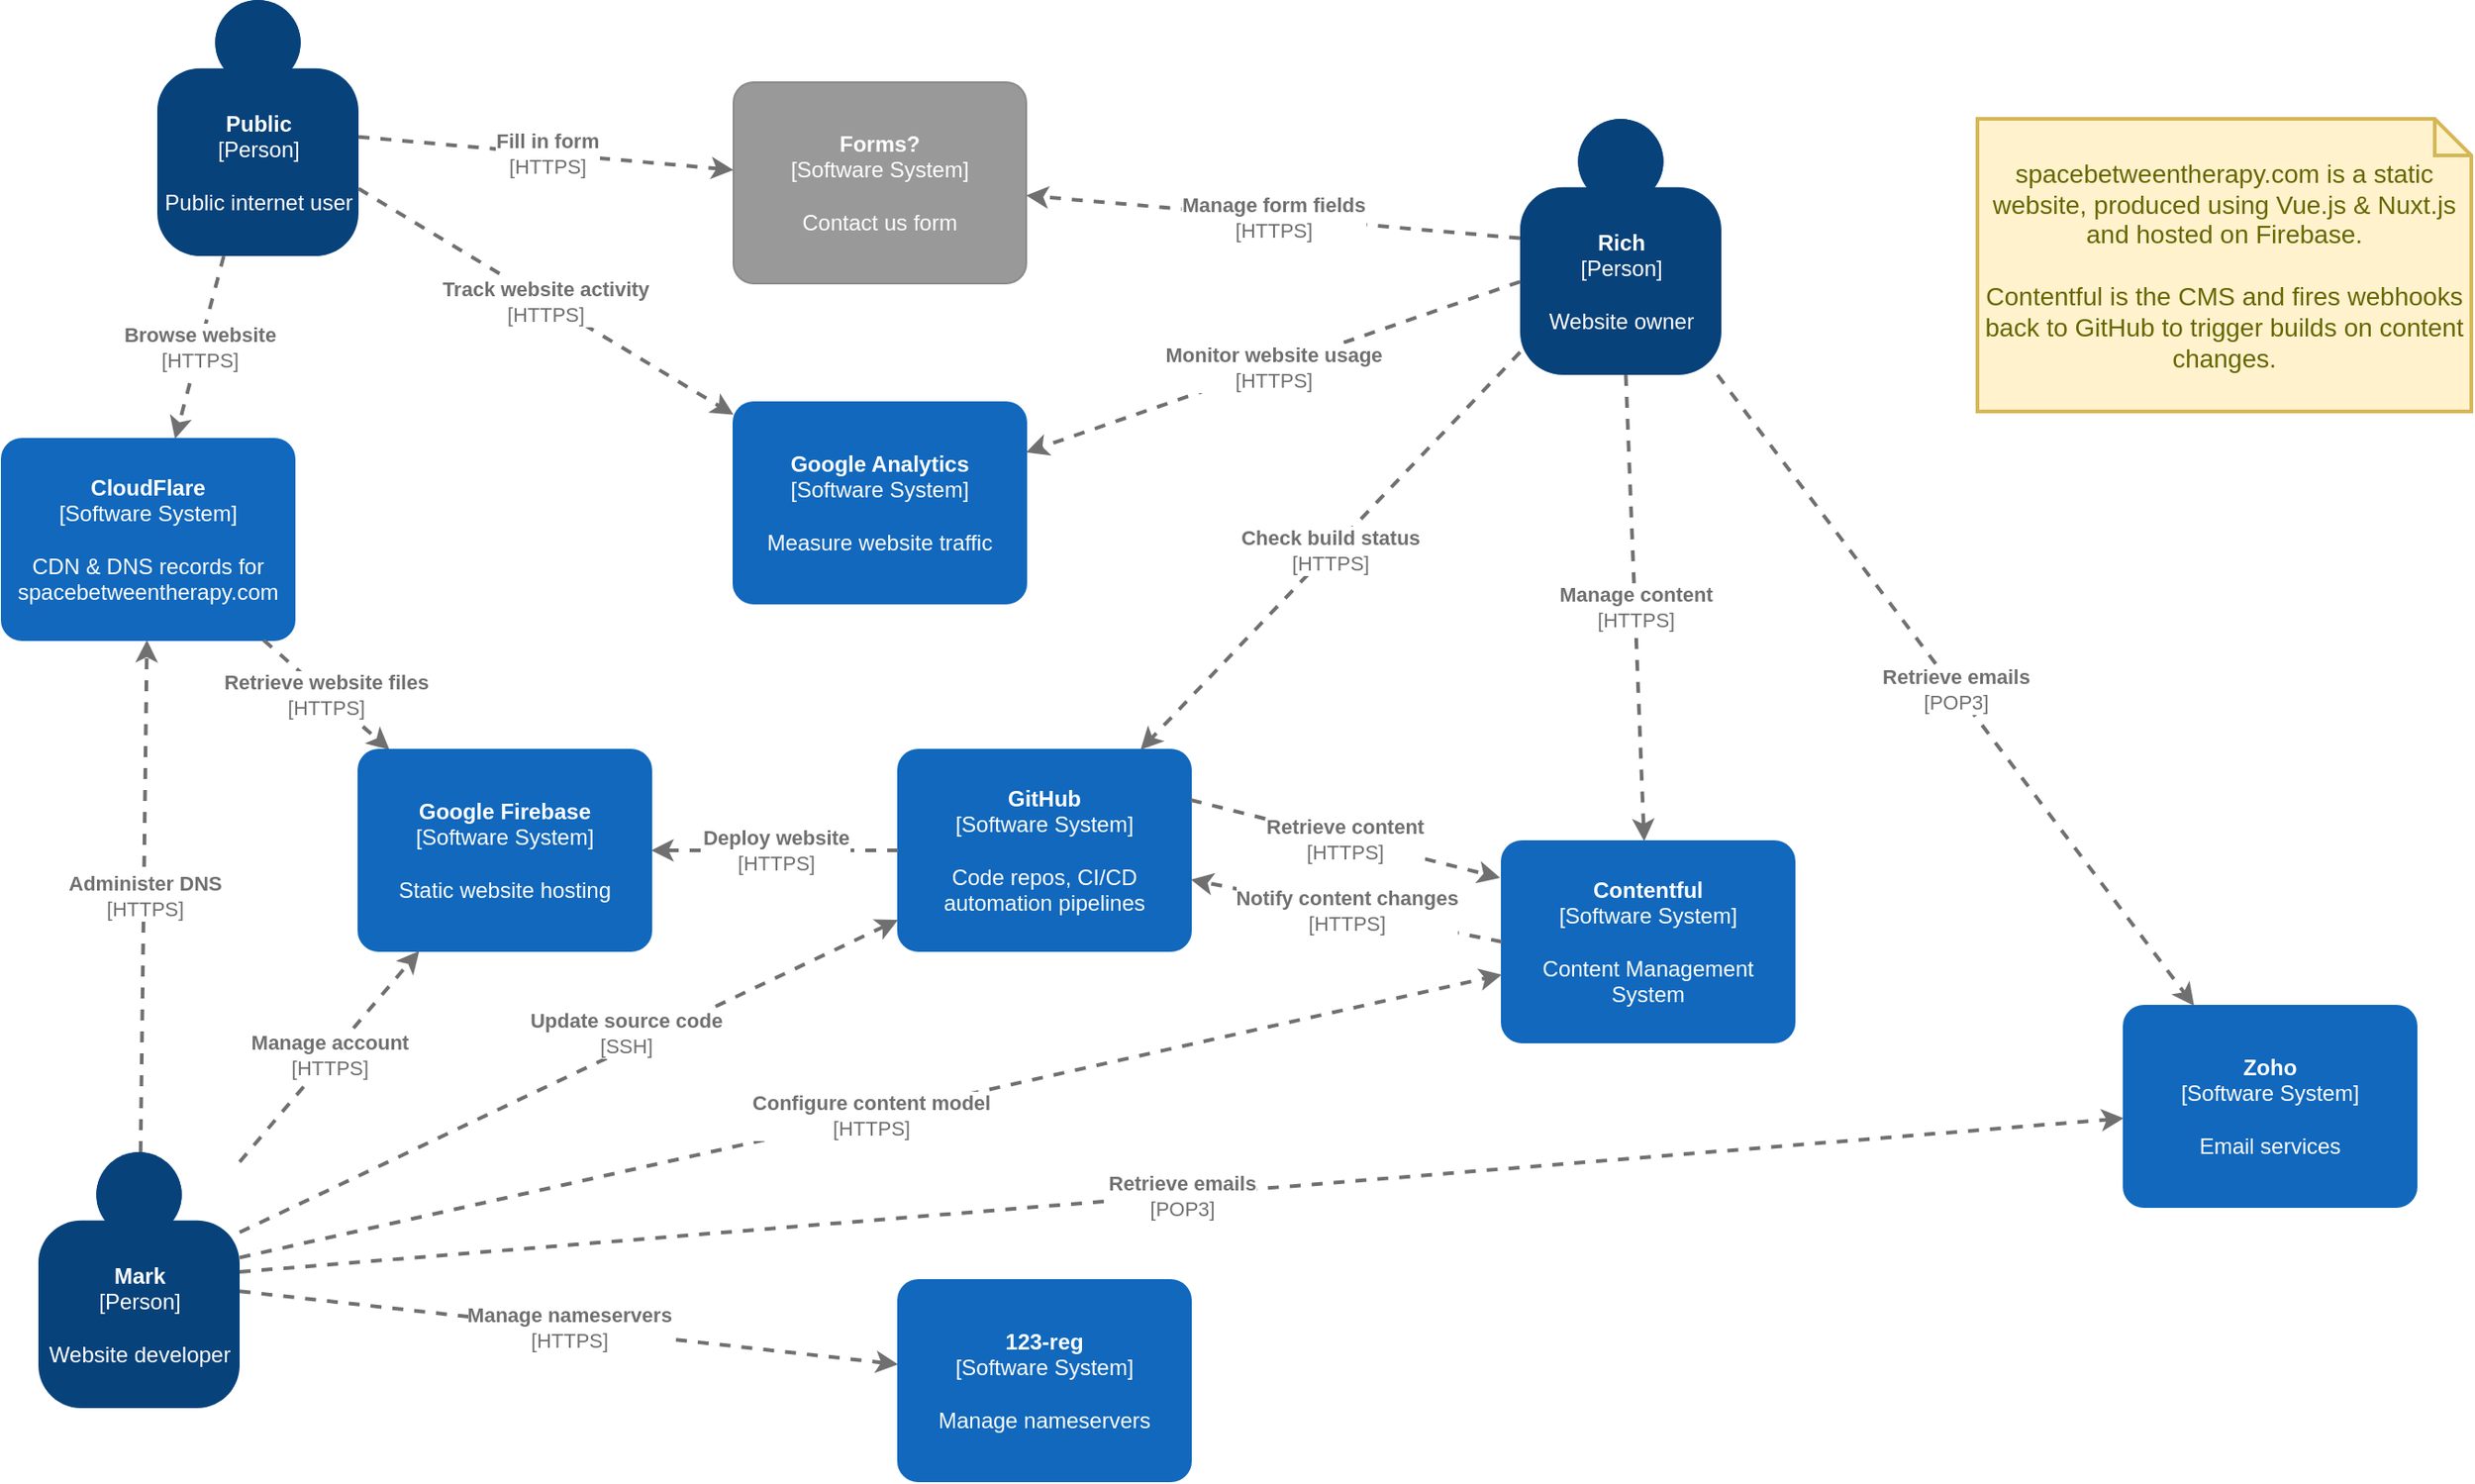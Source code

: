 <mxfile>
    <diagram id="Mkg5d7uXjnzodImICmz0" name="Architecture overview">
        <mxGraphModel dx="500" dy="764" grid="1" gridSize="10" guides="1" tooltips="1" connect="1" arrows="1" fold="1" page="1" pageScale="1" pageWidth="1600" pageHeight="900" math="0" shadow="0">
            <root>
                <mxCell id="0"/>
                <mxCell id="1" parent="0"/>
                <object placeholders="1" c4Name="Public" c4Type="Person" c4Description="Public internet user" label="&lt;b&gt;%c4Name%&lt;/b&gt;&lt;div&gt;[%c4Type%]&lt;/div&gt;&lt;br&gt;&lt;div&gt;%c4Description%&lt;/div&gt;" id="2">
                    <mxCell style="html=1;dashed=0;whitespace=wrap;fillColor=#08427b;strokeColor=none;fontColor=#ffffff;shape=mxgraph.c4.person;align=center;metaEdit=1;points=[[0.5,0,0],[1,0.5,0],[1,0.75,0],[0.75,1,0],[0.5,1,0],[0.25,1,0],[0,0.75,0],[0,0.5,0]];metaData={&quot;c4Type&quot;:{&quot;editable&quot;:false}};" parent="1" vertex="1">
                        <mxGeometry x="185" y="30" width="110.0" height="140" as="geometry"/>
                    </mxCell>
                </object>
                <object placeholders="1" c4Name="CloudFlare" c4Type="Software System" c4Description="CDN &amp; DNS records for spacebetweentherapy.com" label="&lt;b&gt;%c4Name%&lt;/b&gt;&lt;div&gt;[%c4Type%]&lt;/div&gt;&lt;br&gt;&lt;div&gt;%c4Description%&lt;/div&gt;" id="3">
                    <mxCell style="rounded=1;whiteSpace=wrap;html=1;labelBackgroundColor=none;fillColor=#1168BD;fontColor=#ffffff;align=center;arcSize=10;strokeColor=#1168BD;metaEdit=1;metaData={&quot;c4Type&quot;:{&quot;editable&quot;:false}};points=[[0.25,0,0],[0.5,0,0],[0.75,0,0],[1,0.25,0],[1,0.5,0],[1,0.75,0],[0.75,1,0],[0.5,1,0],[0.25,1,0],[0,0.75,0],[0,0.5,0],[0,0.25,0]];" parent="1" vertex="1">
                        <mxGeometry x="100" y="270" width="160" height="110.0" as="geometry"/>
                    </mxCell>
                </object>
                <object placeholders="1" c4Name="Zoho" c4Type="Software System" c4Description="Email services" label="&lt;b&gt;%c4Name%&lt;/b&gt;&lt;div&gt;[%c4Type%]&lt;/div&gt;&lt;br&gt;&lt;div&gt;%c4Description%&lt;/div&gt;" id="5">
                    <mxCell style="rounded=1;whiteSpace=wrap;html=1;labelBackgroundColor=none;fillColor=#1168BD;fontColor=#ffffff;align=center;arcSize=10;strokeColor=#1168BD;metaEdit=1;metaData={&quot;c4Type&quot;:{&quot;editable&quot;:false}};points=[[0.25,0,0],[0.5,0,0],[0.75,0,0],[1,0.25,0],[1,0.5,0],[1,0.75,0],[0.75,1,0],[0.5,1,0],[0.25,1,0],[0,0.75,0],[0,0.5,0],[0,0.25,0]];" parent="1" vertex="1">
                        <mxGeometry x="1260" y="580" width="160" height="110.0" as="geometry"/>
                    </mxCell>
                </object>
                <object placeholders="1" c4Name="GitHub" c4Type="Software System" c4Description="Code repos, CI/CD automation pipelines" label="&lt;b&gt;%c4Name%&lt;/b&gt;&lt;div&gt;[%c4Type%]&lt;/div&gt;&lt;br&gt;&lt;div&gt;%c4Description%&lt;/div&gt;" id="6">
                    <mxCell style="rounded=1;whiteSpace=wrap;html=1;labelBackgroundColor=none;fillColor=#1168BD;fontColor=#ffffff;align=center;arcSize=10;strokeColor=#1168BD;metaEdit=1;metaData={&quot;c4Type&quot;:{&quot;editable&quot;:false}};points=[[0.25,0,0],[0.5,0,0],[0.75,0,0],[1,0.25,0],[1,0.5,0],[1,0.75,0],[0.75,1,0],[0.5,1,0],[0.25,1,0],[0,0.75,0],[0,0.5,0],[0,0.25,0]];" parent="1" vertex="1">
                        <mxGeometry x="590" y="440" width="160" height="110.0" as="geometry"/>
                    </mxCell>
                </object>
                <object placeholders="1" c4Name="Rich" c4Type="Person" c4Description="Website owner" label="&lt;b&gt;%c4Name%&lt;/b&gt;&lt;div&gt;[%c4Type%]&lt;/div&gt;&lt;br&gt;&lt;div&gt;%c4Description%&lt;/div&gt;" id="11">
                    <mxCell style="html=1;dashed=0;whitespace=wrap;fillColor=#08427b;strokeColor=none;fontColor=#ffffff;shape=mxgraph.c4.person;align=center;metaEdit=1;points=[[0.5,0,0],[1,0.5,0],[1,0.75,0],[0.75,1,0],[0.5,1,0],[0.25,1,0],[0,0.75,0],[0,0.5,0]];metaData={&quot;c4Type&quot;:{&quot;editable&quot;:false}};" parent="1" vertex="1">
                        <mxGeometry x="930" y="95" width="110.0" height="140" as="geometry"/>
                    </mxCell>
                </object>
                <object placeholders="1" c4Name="Contentful" c4Type="Software System" c4Description="Content Management System" label="&lt;b&gt;%c4Name%&lt;/b&gt;&lt;div&gt;[%c4Type%]&lt;/div&gt;&lt;br&gt;&lt;div&gt;%c4Description%&lt;/div&gt;" id="14">
                    <mxCell style="rounded=1;whiteSpace=wrap;html=1;labelBackgroundColor=none;fillColor=#1168BD;fontColor=#ffffff;align=center;arcSize=10;strokeColor=#1168BD;metaEdit=1;metaData={&quot;c4Type&quot;:{&quot;editable&quot;:false}};points=[[0.25,0,0],[0.5,0,0],[0.75,0,0],[1,0.25,0],[1,0.5,0],[1,0.75,0],[0.75,1,0],[0.5,1,0],[0.25,1,0],[0,0.75,0],[0,0.5,0],[0,0.25,0]];" parent="1" vertex="1">
                        <mxGeometry x="920" y="490" width="160" height="110.0" as="geometry"/>
                    </mxCell>
                </object>
                <object placeholders="1" c4Type="Relationship" c4Technology="HTTPS" c4Description="Manage content" label="&lt;div style=&quot;text-align: left&quot;&gt;&lt;div style=&quot;text-align: center&quot;&gt;&lt;b&gt;%c4Description%&lt;/b&gt;&lt;/div&gt;&lt;div style=&quot;text-align: center&quot;&gt;[%c4Technology%]&lt;/div&gt;&lt;/div&gt;" id="18">
                    <mxCell style="edgeStyle=none;rounded=0;html=1;jettySize=auto;orthogonalLoop=1;strokeColor=#707070;strokeWidth=2;fontColor=#707070;jumpStyle=none;dashed=1;metaEdit=1;metaData={&quot;c4Type&quot;:{&quot;editable&quot;:false}};" parent="1" source="11" target="14" edge="1">
                        <mxGeometry width="160" relative="1" as="geometry">
                            <mxPoint x="710" y="675" as="sourcePoint"/>
                            <mxPoint x="870" y="675" as="targetPoint"/>
                        </mxGeometry>
                    </mxCell>
                </object>
                <object placeholders="1" c4Type="Relationship" c4Technology="HTTPS" c4Description="Retrieve content" label="&lt;div style=&quot;text-align: left&quot;&gt;&lt;div style=&quot;text-align: center&quot;&gt;&lt;b&gt;%c4Description%&lt;/b&gt;&lt;/div&gt;&lt;div style=&quot;text-align: center&quot;&gt;[%c4Technology%]&lt;/div&gt;&lt;/div&gt;" id="20">
                    <mxCell style="edgeStyle=none;rounded=0;html=1;jettySize=auto;orthogonalLoop=1;strokeColor=#707070;strokeWidth=2;fontColor=#707070;jumpStyle=none;dashed=1;metaEdit=1;metaData={&quot;c4Type&quot;:{&quot;editable&quot;:false}};exitX=1;exitY=0.25;exitDx=0;exitDy=0;exitPerimeter=0;entryX=-0.006;entryY=0.182;entryDx=0;entryDy=0;entryPerimeter=0;" parent="1" source="6" target="14" edge="1">
                        <mxGeometry width="160" relative="1" as="geometry">
                            <mxPoint x="690" y="537" as="sourcePoint"/>
                            <mxPoint x="920" y="550" as="targetPoint"/>
                        </mxGeometry>
                    </mxCell>
                </object>
                <object placeholders="1" c4Type="Relationship" c4Technology="HTTPS" c4Description="Notify content changes" label="&lt;div style=&quot;text-align: left&quot;&gt;&lt;div style=&quot;text-align: center&quot;&gt;&lt;b&gt;%c4Description%&lt;/b&gt;&lt;/div&gt;&lt;div style=&quot;text-align: center&quot;&gt;[%c4Technology%]&lt;/div&gt;&lt;/div&gt;" id="22">
                    <mxCell style="edgeStyle=none;rounded=0;html=1;jettySize=auto;orthogonalLoop=1;strokeColor=#707070;strokeWidth=2;fontColor=#707070;jumpStyle=none;dashed=1;metaEdit=1;metaData={&quot;c4Type&quot;:{&quot;editable&quot;:false}};exitX=0;exitY=0.5;exitDx=0;exitDy=0;exitPerimeter=0;" parent="1" source="14" target="6" edge="1">
                        <mxGeometry width="160" relative="1" as="geometry">
                            <mxPoint x="916" y="585" as="sourcePoint"/>
                            <mxPoint x="691" y="585" as="targetPoint"/>
                        </mxGeometry>
                    </mxCell>
                </object>
                <object placeholders="1" c4Type="Relationship" c4Technology="HTTPS" c4Description="Deploy website" label="&lt;div style=&quot;text-align: left&quot;&gt;&lt;div style=&quot;text-align: center&quot;&gt;&lt;b&gt;%c4Description%&lt;/b&gt;&lt;/div&gt;&lt;div style=&quot;text-align: center&quot;&gt;[%c4Technology%]&lt;/div&gt;&lt;/div&gt;" id="25">
                    <mxCell style="edgeStyle=none;rounded=0;html=1;jettySize=auto;orthogonalLoop=1;strokeColor=#707070;strokeWidth=2;fontColor=#707070;jumpStyle=none;dashed=1;metaEdit=1;metaData={&quot;c4Type&quot;:{&quot;editable&quot;:false}};" parent="1" source="6" target="34" edge="1">
                        <mxGeometry width="160" relative="1" as="geometry">
                            <mxPoint x="485" y="560" as="sourcePoint"/>
                            <mxPoint x="605" y="705" as="targetPoint"/>
                        </mxGeometry>
                    </mxCell>
                </object>
                <object placeholders="1" c4Type="Relationship" c4Technology="POP3" c4Description="Retrieve emails" label="&lt;div style=&quot;text-align: left&quot;&gt;&lt;div style=&quot;text-align: center&quot;&gt;&lt;b&gt;%c4Description%&lt;/b&gt;&lt;/div&gt;&lt;div style=&quot;text-align: center&quot;&gt;[%c4Technology%]&lt;/div&gt;&lt;/div&gt;" id="27">
                    <mxCell style="edgeStyle=none;rounded=0;html=1;jettySize=auto;orthogonalLoop=1;strokeColor=#707070;strokeWidth=2;fontColor=#707070;jumpStyle=none;dashed=1;metaEdit=1;metaData={&quot;c4Type&quot;:{&quot;editable&quot;:false}};" parent="1" source="11" target="5" edge="1">
                        <mxGeometry width="160" relative="1" as="geometry">
                            <mxPoint x="1110" y="355" as="sourcePoint"/>
                            <mxPoint x="1270" y="355" as="targetPoint"/>
                        </mxGeometry>
                    </mxCell>
                </object>
                <object placeholders="1" c4Type="Relationship" c4Technology="HTTPS" c4Description="Browse website" label="&lt;div style=&quot;text-align: left&quot;&gt;&lt;div style=&quot;text-align: center&quot;&gt;&lt;b&gt;%c4Description%&lt;/b&gt;&lt;/div&gt;&lt;div style=&quot;text-align: center&quot;&gt;[%c4Technology%]&lt;/div&gt;&lt;/div&gt;" id="29">
                    <mxCell style="edgeStyle=none;rounded=0;html=1;jettySize=auto;orthogonalLoop=1;strokeColor=#707070;strokeWidth=2;fontColor=#707070;jumpStyle=none;dashed=1;metaEdit=1;metaData={&quot;c4Type&quot;:{&quot;editable&quot;:false}};" parent="1" source="2" target="3" edge="1">
                        <mxGeometry width="160" relative="1" as="geometry">
                            <mxPoint x="540" y="275" as="sourcePoint"/>
                            <mxPoint x="700" y="275" as="targetPoint"/>
                        </mxGeometry>
                    </mxCell>
                </object>
                <object placeholders="1" c4Type="Relationship" c4Technology="HTTPS" c4Description="Retrieve website files" label="&lt;div style=&quot;text-align: left&quot;&gt;&lt;div style=&quot;text-align: center&quot;&gt;&lt;b&gt;%c4Description%&lt;/b&gt;&lt;/div&gt;&lt;div style=&quot;text-align: center&quot;&gt;[%c4Technology%]&lt;/div&gt;&lt;/div&gt;" id="30">
                    <mxCell style="edgeStyle=none;rounded=0;html=1;jettySize=auto;orthogonalLoop=1;strokeColor=#707070;strokeWidth=2;fontColor=#707070;jumpStyle=none;dashed=1;metaEdit=1;metaData={&quot;c4Type&quot;:{&quot;editable&quot;:false}};" parent="1" source="3" target="34" edge="1">
                        <mxGeometry width="160" relative="1" as="geometry">
                            <mxPoint x="40" y="435" as="sourcePoint"/>
                            <mxPoint x="200" y="435" as="targetPoint"/>
                        </mxGeometry>
                    </mxCell>
                </object>
                <object placeholders="1" c4Type="Relationship" c4Technology="HTTPS" c4Description="Manage nameservers" label="&lt;div style=&quot;text-align: left&quot;&gt;&lt;div style=&quot;text-align: center&quot;&gt;&lt;b&gt;%c4Description%&lt;/b&gt;&lt;/div&gt;&lt;div style=&quot;text-align: center&quot;&gt;[%c4Technology%]&lt;/div&gt;&lt;/div&gt;" id="32">
                    <mxCell style="edgeStyle=none;rounded=0;html=1;jettySize=auto;orthogonalLoop=1;strokeColor=#707070;strokeWidth=2;fontColor=#707070;jumpStyle=none;dashed=1;metaEdit=1;metaData={&quot;c4Type&quot;:{&quot;editable&quot;:false}};" parent="1" source="35" target="33" edge="1">
                        <mxGeometry width="160" relative="1" as="geometry">
                            <mxPoint x="840" y="125" as="sourcePoint"/>
                            <mxPoint x="1000" y="125" as="targetPoint"/>
                        </mxGeometry>
                    </mxCell>
                </object>
                <object placeholders="1" c4Name="123-reg" c4Type="Software System" c4Description="Manage nameservers" label="&lt;b&gt;%c4Name%&lt;/b&gt;&lt;div&gt;[%c4Type%]&lt;/div&gt;&lt;br&gt;&lt;div&gt;%c4Description%&lt;/div&gt;" id="33">
                    <mxCell style="rounded=1;whiteSpace=wrap;html=1;labelBackgroundColor=none;fillColor=#1168BD;fontColor=#ffffff;align=center;arcSize=10;strokeColor=#1168BD;metaEdit=1;metaData={&quot;c4Type&quot;:{&quot;editable&quot;:false}};points=[[0.25,0,0],[0.5,0,0],[0.75,0,0],[1,0.25,0],[1,0.5,0],[1,0.75,0],[0.75,1,0],[0.5,1,0],[0.25,1,0],[0,0.75,0],[0,0.5,0],[0,0.25,0]];" parent="1" vertex="1">
                        <mxGeometry x="590" y="730" width="160" height="110.0" as="geometry"/>
                    </mxCell>
                </object>
                <object placeholders="1" c4Name="Google Firebase" c4Type="Software System" c4Description="Static website hosting" label="&lt;b&gt;%c4Name%&lt;/b&gt;&lt;div&gt;[%c4Type%]&lt;/div&gt;&lt;br&gt;&lt;div&gt;%c4Description%&lt;/div&gt;" id="34">
                    <mxCell style="rounded=1;whiteSpace=wrap;html=1;labelBackgroundColor=none;fillColor=#1168BD;fontColor=#ffffff;align=center;arcSize=10;strokeColor=#1168BD;metaEdit=1;metaData={&quot;c4Type&quot;:{&quot;editable&quot;:false}};points=[[0.25,0,0],[0.5,0,0],[0.75,0,0],[1,0.25,0],[1,0.5,0],[1,0.75,0],[0.75,1,0],[0.5,1,0],[0.25,1,0],[0,0.75,0],[0,0.5,0],[0,0.25,0]];" parent="1" vertex="1">
                        <mxGeometry x="295" y="440" width="160" height="110.0" as="geometry"/>
                    </mxCell>
                </object>
                <object placeholders="1" c4Name="Mark" c4Type="Person" c4Description="Website developer" label="&lt;b&gt;%c4Name%&lt;/b&gt;&lt;div&gt;[%c4Type%]&lt;/div&gt;&lt;br&gt;&lt;div&gt;%c4Description%&lt;/div&gt;" id="35">
                    <mxCell style="html=1;dashed=0;whitespace=wrap;fillColor=#08427b;strokeColor=none;fontColor=#ffffff;shape=mxgraph.c4.person;align=center;metaEdit=1;points=[[0.5,0,0],[1,0.5,0],[1,0.75,0],[0.75,1,0],[0.5,1,0],[0.25,1,0],[0,0.75,0],[0,0.5,0]];metaData={&quot;c4Type&quot;:{&quot;editable&quot;:false}};" parent="1" vertex="1">
                        <mxGeometry x="120" y="660" width="110.0" height="140" as="geometry"/>
                    </mxCell>
                </object>
                <object placeholders="1" c4Type="Relationship" c4Technology="SSH" c4Description="Update source code" label="&lt;div style=&quot;text-align: left&quot;&gt;&lt;div style=&quot;text-align: center&quot;&gt;&lt;b&gt;%c4Description%&lt;/b&gt;&lt;/div&gt;&lt;div style=&quot;text-align: center&quot;&gt;[%c4Technology%]&lt;/div&gt;&lt;/div&gt;" id="36">
                    <mxCell style="edgeStyle=none;rounded=0;html=1;jettySize=auto;orthogonalLoop=1;strokeColor=#707070;strokeWidth=2;fontColor=#707070;jumpStyle=none;dashed=1;metaEdit=1;metaData={&quot;c4Type&quot;:{&quot;editable&quot;:false}};" parent="1" source="35" target="6" edge="1">
                        <mxGeometry x="0.193" y="8" width="160" relative="1" as="geometry">
                            <mxPoint x="470" y="735" as="sourcePoint"/>
                            <mxPoint x="630" y="735" as="targetPoint"/>
                            <mxPoint as="offset"/>
                        </mxGeometry>
                    </mxCell>
                </object>
                <object placeholders="1" c4Name="Forms?" c4Type="Software System" c4Description="Contact us form" label="&lt;b&gt;%c4Name%&lt;/b&gt;&lt;div&gt;[%c4Type%]&lt;/div&gt;&lt;br&gt;&lt;div&gt;%c4Description%&lt;/div&gt;" id="37">
                    <mxCell style="rounded=1;whiteSpace=wrap;html=1;labelBackgroundColor=none;fillColor=#999999;fontColor=#ffffff;align=center;arcSize=10;strokeColor=#8A8A8A;metaEdit=1;metaData={&quot;c4Type&quot;:{&quot;editable&quot;:false}};points=[[0.25,0,0],[0.5,0,0],[0.75,0,0],[1,0.25,0],[1,0.5,0],[1,0.75,0],[0.75,1,0],[0.5,1,0],[0.25,1,0],[0,0.75,0],[0,0.5,0],[0,0.25,0]];" parent="1" vertex="1">
                        <mxGeometry x="500" y="75" width="160" height="110.0" as="geometry"/>
                    </mxCell>
                </object>
                <object placeholders="1" c4Type="Relationship" c4Technology="HTTPS" c4Description="Configure content model" label="&lt;div style=&quot;text-align: left&quot;&gt;&lt;div style=&quot;text-align: center&quot;&gt;&lt;b&gt;%c4Description%&lt;/b&gt;&lt;/div&gt;&lt;div style=&quot;text-align: center&quot;&gt;[%c4Technology%]&lt;/div&gt;&lt;/div&gt;" id="38">
                    <mxCell style="edgeStyle=none;rounded=0;html=1;jettySize=auto;orthogonalLoop=1;strokeColor=#707070;strokeWidth=2;fontColor=#707070;jumpStyle=none;dashed=1;metaEdit=1;metaData={&quot;c4Type&quot;:{&quot;editable&quot;:false}};" parent="1" source="35" target="14" edge="1">
                        <mxGeometry width="160" relative="1" as="geometry">
                            <mxPoint x="770" y="385" as="sourcePoint"/>
                            <mxPoint x="930" y="385" as="targetPoint"/>
                        </mxGeometry>
                    </mxCell>
                </object>
                <object placeholders="1" c4Name="Google Analytics" c4Type="Software System" c4Description="Measure website traffic" label="&lt;b&gt;%c4Name%&lt;/b&gt;&lt;div&gt;[%c4Type%]&lt;/div&gt;&lt;br&gt;&lt;div&gt;%c4Description%&lt;/div&gt;" id="39">
                    <mxCell style="rounded=1;whiteSpace=wrap;html=1;labelBackgroundColor=none;fillColor=#1168BD;fontColor=#ffffff;align=center;arcSize=10;strokeColor=#1168BD;metaEdit=1;metaData={&quot;c4Type&quot;:{&quot;editable&quot;:false}};points=[[0.25,0,0],[0.5,0,0],[0.75,0,0],[1,0.25,0],[1,0.5,0],[1,0.75,0],[0.75,1,0],[0.5,1,0],[0.25,1,0],[0,0.75,0],[0,0.5,0],[0,0.25,0]];" parent="1" vertex="1">
                        <mxGeometry x="500" y="250" width="160" height="110.0" as="geometry"/>
                    </mxCell>
                </object>
                <object placeholders="1" c4Type="Relationship" c4Technology="HTTPS" c4Description="Track website activity" label="&lt;div style=&quot;text-align: left&quot;&gt;&lt;div style=&quot;text-align: center&quot;&gt;&lt;b&gt;%c4Description%&lt;/b&gt;&lt;/div&gt;&lt;div style=&quot;text-align: center&quot;&gt;[%c4Technology%]&lt;/div&gt;&lt;/div&gt;" id="40">
                    <mxCell style="edgeStyle=none;rounded=0;html=1;jettySize=auto;orthogonalLoop=1;strokeColor=#707070;strokeWidth=2;fontColor=#707070;jumpStyle=none;dashed=1;metaEdit=1;metaData={&quot;c4Type&quot;:{&quot;editable&quot;:false}};" parent="1" source="2" target="39" edge="1">
                        <mxGeometry width="160" relative="1" as="geometry">
                            <mxPoint x="30" y="145" as="sourcePoint"/>
                            <mxPoint x="190" y="145" as="targetPoint"/>
                        </mxGeometry>
                    </mxCell>
                </object>
                <object placeholders="1" c4Type="Relationship" c4Technology="HTTPS" c4Description="Monitor website usage" label="&lt;div style=&quot;text-align: left&quot;&gt;&lt;div style=&quot;text-align: center&quot;&gt;&lt;b&gt;%c4Description%&lt;/b&gt;&lt;/div&gt;&lt;div style=&quot;text-align: center&quot;&gt;[%c4Technology%]&lt;/div&gt;&lt;/div&gt;" id="41">
                    <mxCell style="edgeStyle=none;rounded=0;html=1;jettySize=auto;orthogonalLoop=1;strokeColor=#707070;strokeWidth=2;fontColor=#707070;jumpStyle=none;dashed=1;metaEdit=1;metaData={&quot;c4Type&quot;:{&quot;editable&quot;:false}};" parent="1" source="11" target="39" edge="1">
                        <mxGeometry width="160" relative="1" as="geometry">
                            <mxPoint x="520" y="205" as="sourcePoint"/>
                            <mxPoint x="680" y="205" as="targetPoint"/>
                        </mxGeometry>
                    </mxCell>
                </object>
                <object placeholders="1" c4Type="Relationship" c4Technology="POP3" c4Description="Retrieve emails" label="&lt;div style=&quot;text-align: left&quot;&gt;&lt;div style=&quot;text-align: center&quot;&gt;&lt;b&gt;%c4Description%&lt;/b&gt;&lt;/div&gt;&lt;div style=&quot;text-align: center&quot;&gt;[%c4Technology%]&lt;/div&gt;&lt;/div&gt;" id="42">
                    <mxCell style="edgeStyle=none;rounded=0;html=1;jettySize=auto;orthogonalLoop=1;strokeColor=#707070;strokeWidth=2;fontColor=#707070;jumpStyle=none;dashed=1;metaEdit=1;metaData={&quot;c4Type&quot;:{&quot;editable&quot;:false}};" parent="1" source="35" target="5" edge="1">
                        <mxGeometry width="160" relative="1" as="geometry">
                            <mxPoint x="980" y="800" as="sourcePoint"/>
                            <mxPoint x="1140" y="800" as="targetPoint"/>
                        </mxGeometry>
                    </mxCell>
                </object>
                <object placeholders="1" c4Type="Relationship" c4Technology="HTTPS" c4Description="Administer DNS" label="&lt;div style=&quot;text-align: left&quot;&gt;&lt;div style=&quot;text-align: center&quot;&gt;&lt;b&gt;%c4Description%&lt;/b&gt;&lt;/div&gt;&lt;div style=&quot;text-align: center&quot;&gt;[%c4Technology%]&lt;/div&gt;&lt;/div&gt;" id="43">
                    <mxCell style="edgeStyle=none;rounded=0;html=1;jettySize=auto;orthogonalLoop=1;strokeColor=#707070;strokeWidth=2;fontColor=#707070;jumpStyle=none;dashed=1;metaEdit=1;metaData={&quot;c4Type&quot;:{&quot;editable&quot;:false}};" parent="1" source="35" target="3" edge="1">
                        <mxGeometry width="160" relative="1" as="geometry">
                            <mxPoint x="130" y="750" as="sourcePoint"/>
                            <mxPoint x="290" y="750" as="targetPoint"/>
                        </mxGeometry>
                    </mxCell>
                </object>
                <object placeholders="1" c4Type="Relationship" c4Technology="HTTPS" c4Description="Manage form fields" label="&lt;div style=&quot;text-align: left&quot;&gt;&lt;div style=&quot;text-align: center&quot;&gt;&lt;b&gt;%c4Description%&lt;/b&gt;&lt;/div&gt;&lt;div style=&quot;text-align: center&quot;&gt;[%c4Technology%]&lt;/div&gt;&lt;/div&gt;" id="44">
                    <mxCell style="edgeStyle=none;rounded=0;html=1;jettySize=auto;orthogonalLoop=1;strokeColor=#707070;strokeWidth=2;fontColor=#707070;jumpStyle=none;dashed=1;metaEdit=1;metaData={&quot;c4Type&quot;:{&quot;editable&quot;:false}};" parent="1" source="11" target="37" edge="1">
                        <mxGeometry width="160" relative="1" as="geometry">
                            <mxPoint x="730" y="100" as="sourcePoint"/>
                            <mxPoint x="890" y="100" as="targetPoint"/>
                        </mxGeometry>
                    </mxCell>
                </object>
                <object placeholders="1" c4Type="Relationship" c4Technology="HTTPS" c4Description="Fill in form" label="&lt;div style=&quot;text-align: left&quot;&gt;&lt;div style=&quot;text-align: center&quot;&gt;&lt;b&gt;%c4Description%&lt;/b&gt;&lt;/div&gt;&lt;div style=&quot;text-align: center&quot;&gt;[%c4Technology%]&lt;/div&gt;&lt;/div&gt;" id="45">
                    <mxCell style="edgeStyle=none;rounded=0;html=1;jettySize=auto;orthogonalLoop=1;strokeColor=#707070;strokeWidth=2;fontColor=#707070;jumpStyle=none;dashed=1;metaEdit=1;metaData={&quot;c4Type&quot;:{&quot;editable&quot;:false}};" parent="1" source="2" target="37" edge="1">
                        <mxGeometry width="160" relative="1" as="geometry">
                            <mxPoint x="340" y="70" as="sourcePoint"/>
                            <mxPoint x="500" y="70" as="targetPoint"/>
                        </mxGeometry>
                    </mxCell>
                </object>
                <object placeholders="1" c4Type="Relationship" c4Technology="HTTPS" c4Description="Check build status" label="&lt;div style=&quot;text-align: left&quot;&gt;&lt;div style=&quot;text-align: center&quot;&gt;&lt;b&gt;%c4Description%&lt;/b&gt;&lt;/div&gt;&lt;div style=&quot;text-align: center&quot;&gt;[%c4Technology%]&lt;/div&gt;&lt;/div&gt;" id="46">
                    <mxCell style="edgeStyle=none;rounded=0;html=1;jettySize=auto;orthogonalLoop=1;strokeColor=#707070;strokeWidth=2;fontColor=#707070;jumpStyle=none;dashed=1;metaEdit=1;metaData={&quot;c4Type&quot;:{&quot;editable&quot;:false}};" parent="1" source="11" target="6" edge="1">
                        <mxGeometry width="160" relative="1" as="geometry">
                            <mxPoint x="730" y="350" as="sourcePoint"/>
                            <mxPoint x="890" y="350" as="targetPoint"/>
                        </mxGeometry>
                    </mxCell>
                </object>
                <object placeholders="1" c4Type="Relationship" c4Technology="HTTPS" c4Description="Manage account" label="&lt;div style=&quot;text-align: left&quot;&gt;&lt;div style=&quot;text-align: center&quot;&gt;&lt;b&gt;%c4Description%&lt;/b&gt;&lt;/div&gt;&lt;div style=&quot;text-align: center&quot;&gt;[%c4Technology%]&lt;/div&gt;&lt;/div&gt;" id="47">
                    <mxCell style="edgeStyle=none;rounded=0;html=1;jettySize=auto;orthogonalLoop=1;strokeColor=#707070;strokeWidth=2;fontColor=#707070;jumpStyle=none;dashed=1;metaEdit=1;metaData={&quot;c4Type&quot;:{&quot;editable&quot;:false}};" parent="1" source="35" target="34" edge="1">
                        <mxGeometry width="160" relative="1" as="geometry">
                            <mxPoint x="290" y="620" as="sourcePoint"/>
                            <mxPoint x="450" y="620" as="targetPoint"/>
                        </mxGeometry>
                    </mxCell>
                </object>
                <mxCell id="48" value="spacebetweentherapy.com is a static website, produced using Vue.js &amp;amp; Nuxt.js and hosted on Firebase. &lt;br&gt;&lt;br&gt;Contentful is the CMS and fires webhooks back to GitHub to trigger builds on content changes." style="shape=note;strokeWidth=2;fontSize=14;size=20;whiteSpace=wrap;html=1;fillColor=#fff2cc;strokeColor=#d6b656;fontColor=#666600;" parent="1" vertex="1">
                    <mxGeometry x="1180" y="95" width="270" height="160" as="geometry"/>
                </mxCell>
            </root>
        </mxGraphModel>
    </diagram>
    <diagram id="CdVXFgsFR7m_r02GapWN" name="Content model">
        <mxGraphModel dx="500" dy="764" grid="1" gridSize="10" guides="1" tooltips="1" connect="1" arrows="1" fold="1" page="1" pageScale="1" pageWidth="1600" pageHeight="900" math="0" shadow="0">
            <root>
                <mxCell id="AdHHaBCN9igyBftpVZSY-0"/>
                <mxCell id="AdHHaBCN9igyBftpVZSY-1" parent="AdHHaBCN9igyBftpVZSY-0"/>
                <mxCell id="AdHHaBCN9igyBftpVZSY-38" value="Blog Post" style="swimlane;fontStyle=1;childLayout=stackLayout;horizontal=1;startSize=26;horizontalStack=0;resizeParent=1;resizeParentMax=0;resizeLast=0;collapsible=1;marginBottom=0;align=center;fontSize=14;fillColor=#e1d5e7;strokeColor=#9673a6;" parent="AdHHaBCN9igyBftpVZSY-1" vertex="1">
                    <mxGeometry x="570" y="640" width="160" height="176" as="geometry"/>
                </mxCell>
                <mxCell id="AdHHaBCN9igyBftpVZSY-39" value="Title" style="text;strokeColor=none;fillColor=none;spacingLeft=4;spacingRight=4;overflow=hidden;rotatable=0;points=[[0,0.5],[1,0.5]];portConstraint=eastwest;fontSize=12;" parent="AdHHaBCN9igyBftpVZSY-38" vertex="1">
                    <mxGeometry y="26" width="160" height="30" as="geometry"/>
                </mxCell>
                <mxCell id="AdHHaBCN9igyBftpVZSY-40" value="Slug" style="text;strokeColor=none;fillColor=none;spacingLeft=4;spacingRight=4;overflow=hidden;rotatable=0;points=[[0,0.5],[1,0.5]];portConstraint=eastwest;fontSize=12;" parent="AdHHaBCN9igyBftpVZSY-38" vertex="1">
                    <mxGeometry y="56" width="160" height="30" as="geometry"/>
                </mxCell>
                <mxCell id="AdHHaBCN9igyBftpVZSY-41" value="Date" style="text;strokeColor=none;fillColor=none;spacingLeft=4;spacingRight=4;overflow=hidden;rotatable=0;points=[[0,0.5],[1,0.5]];portConstraint=eastwest;fontSize=12;" parent="AdHHaBCN9igyBftpVZSY-38" vertex="1">
                    <mxGeometry y="86" width="160" height="30" as="geometry"/>
                </mxCell>
                <mxCell id="AdHHaBCN9igyBftpVZSY-42" value="Content" style="text;strokeColor=none;fillColor=none;spacingLeft=4;spacingRight=4;overflow=hidden;rotatable=0;points=[[0,0.5],[1,0.5]];portConstraint=eastwest;fontSize=12;" parent="AdHHaBCN9igyBftpVZSY-38" vertex="1">
                    <mxGeometry y="116" width="160" height="30" as="geometry"/>
                </mxCell>
                <mxCell id="AdHHaBCN9igyBftpVZSY-43" value="Author (1-1)" style="text;spacingLeft=4;spacingRight=4;overflow=hidden;rotatable=0;points=[[0,0.5],[1,0.5]];portConstraint=eastwest;fontSize=12;fillColor=#f5f5f5;strokeColor=#666666;fontColor=#333333;" parent="AdHHaBCN9igyBftpVZSY-38" vertex="1">
                    <mxGeometry y="146" width="160" height="30" as="geometry"/>
                </mxCell>
                <mxCell id="AdHHaBCN9igyBftpVZSY-44" value="Blog Author" style="swimlane;fontStyle=1;childLayout=stackLayout;horizontal=1;startSize=26;horizontalStack=0;resizeParent=1;resizeParentMax=0;resizeLast=0;collapsible=1;marginBottom=0;align=center;fontSize=14;fillColor=#e1d5e7;strokeColor=#9673a6;" parent="AdHHaBCN9igyBftpVZSY-1" vertex="1">
                    <mxGeometry x="800" y="773" width="160" height="56" as="geometry"/>
                </mxCell>
                <mxCell id="AdHHaBCN9igyBftpVZSY-45" value="Name" style="text;strokeColor=none;fillColor=none;spacingLeft=4;spacingRight=4;overflow=hidden;rotatable=0;points=[[0,0.5],[1,0.5]];portConstraint=eastwest;fontSize=12;" parent="AdHHaBCN9igyBftpVZSY-44" vertex="1">
                    <mxGeometry y="26" width="160" height="30" as="geometry"/>
                </mxCell>
                <mxCell id="AdHHaBCN9igyBftpVZSY-48" style="edgeStyle=orthogonalEdgeStyle;rounded=0;orthogonalLoop=1;jettySize=auto;html=1;" parent="AdHHaBCN9igyBftpVZSY-1" source="AdHHaBCN9igyBftpVZSY-43" target="AdHHaBCN9igyBftpVZSY-44" edge="1">
                    <mxGeometry relative="1" as="geometry"/>
                </mxCell>
                <mxCell id="AdHHaBCN9igyBftpVZSY-49" value="Hero Banner" style="swimlane;fontStyle=1;childLayout=stackLayout;horizontal=1;startSize=26;horizontalStack=0;resizeParent=1;resizeParentMax=0;resizeLast=0;collapsible=1;marginBottom=0;align=center;fontSize=14;strokeColor=#6c8ebf;fillColor=#dae8fc;" parent="AdHHaBCN9igyBftpVZSY-1" vertex="1">
                    <mxGeometry x="340" y="238" width="160" height="206" as="geometry"/>
                </mxCell>
                <mxCell id="KkTpJfYfmN4aT2MwHAAp-12" value="Title (title)" style="text;strokeColor=none;fillColor=none;spacingLeft=4;spacingRight=4;overflow=hidden;rotatable=0;points=[[0,0.5],[1,0.5]];portConstraint=eastwest;fontSize=12;" parent="AdHHaBCN9igyBftpVZSY-49" vertex="1">
                    <mxGeometry y="26" width="160" height="30" as="geometry"/>
                </mxCell>
                <mxCell id="AdHHaBCN9igyBftpVZSY-50" value="WebP Image (webPImage) *" style="text;strokeColor=none;fillColor=none;spacingLeft=4;spacingRight=4;overflow=hidden;rotatable=0;points=[[0,0.5],[1,0.5]];portConstraint=eastwest;fontSize=12;" parent="AdHHaBCN9igyBftpVZSY-49" vertex="1">
                    <mxGeometry y="56" width="160" height="30" as="geometry"/>
                </mxCell>
                <mxCell id="0ijWg9N4kZeK-B9daa1y-0" value="Jpeg Image (jpegImage) *" style="text;strokeColor=none;fillColor=none;spacingLeft=4;spacingRight=4;overflow=hidden;rotatable=0;points=[[0,0.5],[1,0.5]];portConstraint=eastwest;fontSize=12;" vertex="1" parent="AdHHaBCN9igyBftpVZSY-49">
                    <mxGeometry y="86" width="160" height="30" as="geometry"/>
                </mxCell>
                <mxCell id="AdHHaBCN9igyBftpVZSY-51" value="Alt Text (altText)" style="text;strokeColor=none;fillColor=none;spacingLeft=4;spacingRight=4;overflow=hidden;rotatable=0;points=[[0,0.5],[1,0.5]];portConstraint=eastwest;fontSize=12;" parent="AdHHaBCN9igyBftpVZSY-49" vertex="1">
                    <mxGeometry y="116" width="160" height="30" as="geometry"/>
                </mxCell>
                <mxCell id="vVp3hzk8qLVU6UGQ02IU-0" value="Heading (heading)" style="text;strokeColor=none;fillColor=none;spacingLeft=4;spacingRight=4;overflow=hidden;rotatable=0;points=[[0,0.5],[1,0.5]];portConstraint=eastwest;fontSize=12;" parent="AdHHaBCN9igyBftpVZSY-49" vertex="1">
                    <mxGeometry y="146" width="160" height="30" as="geometry"/>
                </mxCell>
                <mxCell id="vVp3hzk8qLVU6UGQ02IU-1" value="Short Text (shortText)" style="text;strokeColor=none;fillColor=none;spacingLeft=4;spacingRight=4;overflow=hidden;rotatable=0;points=[[0,0.5],[1,0.5]];portConstraint=eastwest;fontSize=12;" parent="AdHHaBCN9igyBftpVZSY-49" vertex="1">
                    <mxGeometry y="176" width="160" height="30" as="geometry"/>
                </mxCell>
                <mxCell id="AdHHaBCN9igyBftpVZSY-53" value="Page" style="swimlane;fontStyle=1;childLayout=stackLayout;horizontal=1;startSize=26;horizontalStack=0;resizeParent=1;resizeParentMax=0;resizeLast=0;collapsible=1;marginBottom=0;align=center;fontSize=14;strokeColor=#b85450;fillColor=#f8cecc;" parent="AdHHaBCN9igyBftpVZSY-1" vertex="1">
                    <mxGeometry x="580" y="225" width="260" height="266" as="geometry"/>
                </mxCell>
                <mxCell id="AdHHaBCN9igyBftpVZSY-54" value="Title (title) *" style="text;strokeColor=none;fillColor=none;spacingLeft=4;spacingRight=4;overflow=hidden;rotatable=0;points=[[0,0.5],[1,0.5]];portConstraint=eastwest;fontSize=12;" parent="AdHHaBCN9igyBftpVZSY-53" vertex="1">
                    <mxGeometry y="26" width="260" height="30" as="geometry"/>
                </mxCell>
                <mxCell id="AdHHaBCN9igyBftpVZSY-55" value="Slug (slug) *" style="text;strokeColor=none;fillColor=none;spacingLeft=4;spacingRight=4;overflow=hidden;rotatable=0;points=[[0,0.5],[1,0.5]];portConstraint=eastwest;fontSize=12;" parent="AdHHaBCN9igyBftpVZSY-53" vertex="1">
                    <mxGeometry y="56" width="260" height="30" as="geometry"/>
                </mxCell>
                <mxCell id="AdHHaBCN9igyBftpVZSY-84" value="Hero Banner (hero)" style="text;strokeColor=none;fillColor=none;spacingLeft=4;spacingRight=4;overflow=hidden;rotatable=0;points=[[0,0.5],[1,0.5]];portConstraint=eastwest;fontSize=12;" parent="AdHHaBCN9igyBftpVZSY-53" vertex="1">
                    <mxGeometry y="86" width="260" height="30" as="geometry"/>
                </mxCell>
                <mxCell id="vVp3hzk8qLVU6UGQ02IU-2" value="Left Content (leftContent)" style="text;strokeColor=none;fillColor=none;spacingLeft=4;spacingRight=4;overflow=hidden;rotatable=0;points=[[0,0.5],[1,0.5]];portConstraint=eastwest;fontSize=12;" parent="AdHHaBCN9igyBftpVZSY-53" vertex="1">
                    <mxGeometry y="116" width="260" height="30" as="geometry"/>
                </mxCell>
                <mxCell id="vVp3hzk8qLVU6UGQ02IU-3" value="Right Content (rightContent)" style="text;strokeColor=none;fillColor=none;spacingLeft=4;spacingRight=4;overflow=hidden;rotatable=0;points=[[0,0.5],[1,0.5]];portConstraint=eastwest;fontSize=12;" parent="AdHHaBCN9igyBftpVZSY-53" vertex="1">
                    <mxGeometry y="146" width="260" height="30" as="geometry"/>
                </mxCell>
                <mxCell id="AdHHaBCN9igyBftpVZSY-85" value="Robots Description (metaDescription)" style="text;strokeColor=none;fillColor=none;spacingLeft=4;spacingRight=4;overflow=hidden;rotatable=0;points=[[0,0.5],[1,0.5]];portConstraint=eastwest;fontSize=12;" parent="AdHHaBCN9igyBftpVZSY-53" vertex="1">
                    <mxGeometry y="176" width="260" height="30" as="geometry"/>
                </mxCell>
                <mxCell id="vVp3hzk8qLVU6UGQ02IU-4" value="Robots No Index (noIndex) *" style="text;strokeColor=none;fillColor=none;spacingLeft=4;spacingRight=4;overflow=hidden;rotatable=0;points=[[0,0.5],[1,0.5]];portConstraint=eastwest;fontSize=12;" parent="AdHHaBCN9igyBftpVZSY-53" vertex="1">
                    <mxGeometry y="206" width="260" height="30" as="geometry"/>
                </mxCell>
                <mxCell id="_cv9X_mUb_qzI31Cf-Ip-0" value="Robots No Follow (noFollow) *" style="text;strokeColor=none;fillColor=none;spacingLeft=4;spacingRight=4;overflow=hidden;rotatable=0;points=[[0,0.5],[1,0.5]];portConstraint=eastwest;fontSize=12;" parent="AdHHaBCN9igyBftpVZSY-53" vertex="1">
                    <mxGeometry y="236" width="260" height="30" as="geometry"/>
                </mxCell>
                <mxCell id="AdHHaBCN9igyBftpVZSY-61" style="edgeStyle=orthogonalEdgeStyle;orthogonalLoop=1;jettySize=auto;html=1;curved=1;" parent="AdHHaBCN9igyBftpVZSY-1" source="AdHHaBCN9igyBftpVZSY-84" target="AdHHaBCN9igyBftpVZSY-49" edge="1">
                    <mxGeometry relative="1" as="geometry"/>
                </mxCell>
                <mxCell id="AdHHaBCN9igyBftpVZSY-73" style="edgeStyle=orthogonalEdgeStyle;curved=1;orthogonalLoop=1;jettySize=auto;html=1;strokeColor=#000000;" parent="AdHHaBCN9igyBftpVZSY-1" edge="1">
                    <mxGeometry relative="1" as="geometry">
                        <mxPoint x="920" y="181" as="sourcePoint"/>
                    </mxGeometry>
                </mxCell>
                <mxCell id="AdHHaBCN9igyBftpVZSY-75" style="edgeStyle=orthogonalEdgeStyle;curved=1;orthogonalLoop=1;jettySize=auto;html=1;strokeColor=#000000;" parent="AdHHaBCN9igyBftpVZSY-1" edge="1">
                    <mxGeometry relative="1" as="geometry">
                        <mxPoint x="920" y="211" as="sourcePoint"/>
                    </mxGeometry>
                </mxCell>
                <mxCell id="KkTpJfYfmN4aT2MwHAAp-0" value="Main Menu" style="swimlane;fontStyle=1;childLayout=stackLayout;horizontal=1;startSize=26;horizontalStack=0;resizeParent=1;resizeParentMax=0;resizeLast=0;collapsible=1;marginBottom=0;align=center;fontSize=14;strokeColor=#d6b656;fillColor=#fff2cc;" parent="AdHHaBCN9igyBftpVZSY-1" vertex="1">
                    <mxGeometry x="920" y="210" width="160" height="86" as="geometry"/>
                </mxCell>
                <mxCell id="KkTpJfYfmN4aT2MwHAAp-17" value="Title" style="text;strokeColor=none;fillColor=none;spacingLeft=4;spacingRight=4;overflow=hidden;rotatable=0;points=[[0,0.5],[1,0.5]];portConstraint=eastwest;fontSize=12;" parent="KkTpJfYfmN4aT2MwHAAp-0" vertex="1">
                    <mxGeometry y="26" width="160" height="30" as="geometry"/>
                </mxCell>
                <mxCell id="KkTpJfYfmN4aT2MwHAAp-2" value="Links (refs)" style="text;strokeColor=#666666;fillColor=#f5f5f5;spacingLeft=4;spacingRight=4;overflow=hidden;rotatable=0;points=[[0,0.5],[1,0.5]];portConstraint=eastwest;fontSize=12;fontColor=#333333;" parent="KkTpJfYfmN4aT2MwHAAp-0" vertex="1">
                    <mxGeometry y="56" width="160" height="30" as="geometry"/>
                </mxCell>
                <mxCell id="KkTpJfYfmN4aT2MwHAAp-4" style="edgeStyle=orthogonalEdgeStyle;curved=1;orthogonalLoop=1;jettySize=auto;html=1;strokeColor=#000000;" parent="AdHHaBCN9igyBftpVZSY-1" source="KkTpJfYfmN4aT2MwHAAp-2" target="AdHHaBCN9igyBftpVZSY-53" edge="1">
                    <mxGeometry relative="1" as="geometry"/>
                </mxCell>
                <mxCell id="KkTpJfYfmN4aT2MwHAAp-6" value="Footer Menu" style="swimlane;fontStyle=1;childLayout=stackLayout;horizontal=1;startSize=26;horizontalStack=0;resizeParent=1;resizeParentMax=0;resizeLast=0;collapsible=1;marginBottom=0;align=center;fontSize=14;strokeColor=#d6b656;fillColor=#fff2cc;" parent="AdHHaBCN9igyBftpVZSY-1" vertex="1">
                    <mxGeometry x="920" y="370" width="160" height="86" as="geometry"/>
                </mxCell>
                <mxCell id="KkTpJfYfmN4aT2MwHAAp-18" value="Title" style="text;strokeColor=none;fillColor=none;spacingLeft=4;spacingRight=4;overflow=hidden;rotatable=0;points=[[0,0.5],[1,0.5]];portConstraint=eastwest;fontSize=12;" parent="KkTpJfYfmN4aT2MwHAAp-6" vertex="1">
                    <mxGeometry y="26" width="160" height="30" as="geometry"/>
                </mxCell>
                <mxCell id="KkTpJfYfmN4aT2MwHAAp-7" value="Links (refs)" style="text;strokeColor=#666666;fillColor=#f5f5f5;spacingLeft=4;spacingRight=4;overflow=hidden;rotatable=0;points=[[0,0.5],[1,0.5]];portConstraint=eastwest;fontSize=12;fontColor=#333333;" parent="KkTpJfYfmN4aT2MwHAAp-6" vertex="1">
                    <mxGeometry y="56" width="160" height="30" as="geometry"/>
                </mxCell>
                <mxCell id="KkTpJfYfmN4aT2MwHAAp-10" style="edgeStyle=orthogonalEdgeStyle;curved=1;orthogonalLoop=1;jettySize=auto;html=1;strokeColor=#000000;" parent="AdHHaBCN9igyBftpVZSY-1" source="KkTpJfYfmN4aT2MwHAAp-7" target="AdHHaBCN9igyBftpVZSY-53" edge="1">
                    <mxGeometry relative="1" as="geometry"/>
                </mxCell>
            </root>
        </mxGraphModel>
    </diagram>
    <diagram id="zrn73QcdBOHYPsjuDqpp" name="Content types mapped to Nuxt pages">
        <mxGraphModel dx="1780" dy="764" grid="1" gridSize="10" guides="1" tooltips="1" connect="1" arrows="1" fold="1" page="1" pageScale="1" pageWidth="1600" pageHeight="900" math="0" shadow="0">
            <root>
                <mxCell id="cLGhWFVcexjS3CFKD4Rz-0"/>
                <mxCell id="cLGhWFVcexjS3CFKD4Rz-1" parent="cLGhWFVcexjS3CFKD4Rz-0"/>
                <mxCell id="UZPR_CJ3KYw1KDAj_m0v-2" value="Nuxt Component&lt;span style=&quot;color: rgba(0 , 0 , 0 , 0) ; font-family: monospace ; font-size: 0px&quot;&gt;%3CmxGraphModel%3E%3Croot%3E%3CmxCell%20id%3D%220%22%2F%3E%3CmxCell%20id%3D%221%22%20parent%3D%220%22%2F%3E%3CmxCell%20id%3D%222%22%20value%3D%22Contentful%22%20style%3D%22rounded%3D0%3BwhiteSpace%3Dwrap%3Bhtml%3D1%3Balign%3Dleft%3B%22%20vertex%3D%221%22%20parent%3D%221%22%3E%3CmxGeometry%20x%3D%22120%22%20y%3D%22190%22%20width%3D%22950%22%20height%3D%22170%22%20as%3D%22geometry%22%2F%3E%3C%2FmxCell%3E%3C%2Froot%3E%3C%2FmxGraphModel%3E&lt;/span&gt;" style="rounded=0;whiteSpace=wrap;html=1;align=left;fontStyle=1;spacing=10;" vertex="1" parent="cLGhWFVcexjS3CFKD4Rz-1">
                    <mxGeometry x="80" y="640" width="1480" height="140" as="geometry"/>
                </mxCell>
                <mxCell id="esjwTAxkZGTFYSKGbJ3D-5" value="Contentful&lt;br&gt;Content Type" style="rounded=0;whiteSpace=wrap;html=1;align=left;fontStyle=1;spacing=10;" parent="cLGhWFVcexjS3CFKD4Rz-1" vertex="1">
                    <mxGeometry x="80" y="220" width="1480" height="140" as="geometry"/>
                </mxCell>
                <mxCell id="esjwTAxkZGTFYSKGbJ3D-4" value="Nuxt Layout&lt;span style=&quot;color: rgba(0 , 0 , 0 , 0) ; font-family: monospace ; font-size: 0px&quot;&gt;%3CmxGraphModel%3E%3Croot%3E%3CmxCell%20id%3D%220%22%2F%3E%3CmxCell%20id%3D%221%22%20parent%3D%220%22%2F%3E%3CmxCell%20id%3D%222%22%20value%3D%22Contentful%22%20style%3D%22rounded%3D0%3BwhiteSpace%3Dwrap%3Bhtml%3D1%3Balign%3Dleft%3B%22%20vertex%3D%221%22%20parent%3D%221%22%3E%3CmxGeometry%20x%3D%22120%22%20y%3D%22190%22%20width%3D%22950%22%20height%3D%22170%22%20as%3D%22geometry%22%2F%3E%3C%2FmxCell%3E%3C%2Froot%3E%3C%2FmxGraphModel%3E&lt;/span&gt;" style="rounded=0;whiteSpace=wrap;html=1;align=left;fontStyle=1;spacing=10;" parent="cLGhWFVcexjS3CFKD4Rz-1" vertex="1">
                    <mxGeometry x="80" y="500" width="1480" height="140" as="geometry"/>
                </mxCell>
                <mxCell id="esjwTAxkZGTFYSKGbJ3D-3" value="Nuxt Page&lt;span style=&quot;color: rgba(0 , 0 , 0 , 0) ; font-family: monospace ; font-size: 0px&quot;&gt;%3CmxGraphModel%3E%3Croot%3E%3CmxCell%20id%3D%220%22%2F%3E%3CmxCell%20id%3D%221%22%20parent%3D%220%22%2F%3E%3CmxCell%20id%3D%222%22%20value%3D%22Contentful%22%20style%3D%22rounded%3D0%3BwhiteSpace%3Dwrap%3Bhtml%3D1%3Balign%3Dleft%3B%22%20vertex%3D%221%22%20parent%3D%221%22%3E%3CmxGeometry%20x%3D%22120%22%20y%3D%22190%22%20width%3D%22950%22%20height%3D%22170%22%20as%3D%22geometry%22%2F%3E%3C%2FmxCell%3E%3C%2Froot%3E%3C%2FmxGraphModel%3E&lt;/span&gt;" style="rounded=0;whiteSpace=wrap;html=1;align=left;fontStyle=1;spacing=10;" parent="cLGhWFVcexjS3CFKD4Rz-1" vertex="1">
                    <mxGeometry x="80" y="360" width="1480" height="140" as="geometry"/>
                </mxCell>
                <mxCell id="cLGhWFVcexjS3CFKD4Rz-7" style="edgeStyle=orthogonalEdgeStyle;orthogonalLoop=1;jettySize=auto;html=1;curved=1;" parent="cLGhWFVcexjS3CFKD4Rz-1" source="6kHhdbtKP-051VmUP2S_-3" target="cLGhWFVcexjS3CFKD4Rz-3" edge="1">
                    <mxGeometry relative="1" as="geometry">
                        <mxPoint x="330" y="330" as="sourcePoint"/>
                    </mxGeometry>
                </mxCell>
                <mxCell id="cLGhWFVcexjS3CFKD4Rz-8" style="edgeStyle=orthogonalEdgeStyle;orthogonalLoop=1;jettySize=auto;html=1;curved=1;" parent="cLGhWFVcexjS3CFKD4Rz-1" source="6kHhdbtKP-051VmUP2S_-3" target="cLGhWFVcexjS3CFKD4Rz-6" edge="1">
                    <mxGeometry relative="1" as="geometry">
                        <mxPoint x="330" y="330" as="sourcePoint"/>
                    </mxGeometry>
                </mxCell>
                <mxCell id="6kHhdbtKP-051VmUP2S_-0" style="edgeStyle=orthogonalEdgeStyle;orthogonalLoop=1;jettySize=auto;html=1;curved=1;exitX=0.5;exitY=1;exitDx=0;exitDy=0;entryX=0.25;entryY=0;entryDx=0;entryDy=0;" parent="cLGhWFVcexjS3CFKD4Rz-1" source="cLGhWFVcexjS3CFKD4Rz-3" target="esjwTAxkZGTFYSKGbJ3D-0" edge="1">
                    <mxGeometry relative="1" as="geometry">
                        <mxPoint x="250" y="540" as="targetPoint"/>
                    </mxGeometry>
                </mxCell>
                <mxCell id="cLGhWFVcexjS3CFKD4Rz-3" value="index.vue" style="rounded=0;whiteSpace=wrap;html=1;" parent="cLGhWFVcexjS3CFKD4Rz-1" vertex="1">
                    <mxGeometry x="190" y="410" width="120" height="60" as="geometry"/>
                </mxCell>
                <mxCell id="6kHhdbtKP-051VmUP2S_-2" style="edgeStyle=orthogonalEdgeStyle;orthogonalLoop=1;jettySize=auto;html=1;curved=1;exitX=0.5;exitY=1;exitDx=0;exitDy=0;" parent="cLGhWFVcexjS3CFKD4Rz-1" source="cLGhWFVcexjS3CFKD4Rz-4" target="esjwTAxkZGTFYSKGbJ3D-0" edge="1">
                    <mxGeometry relative="1" as="geometry"/>
                </mxCell>
                <mxCell id="cLGhWFVcexjS3CFKD4Rz-4" value="sitemap.vue" style="rounded=0;whiteSpace=wrap;html=1;" parent="cLGhWFVcexjS3CFKD4Rz-1" vertex="1">
                    <mxGeometry x="490" y="410" width="120" height="60" as="geometry"/>
                </mxCell>
                <mxCell id="6kHhdbtKP-051VmUP2S_-1" style="edgeStyle=orthogonalEdgeStyle;orthogonalLoop=1;jettySize=auto;html=1;curved=1;" parent="cLGhWFVcexjS3CFKD4Rz-1" source="cLGhWFVcexjS3CFKD4Rz-6" target="esjwTAxkZGTFYSKGbJ3D-0" edge="1">
                    <mxGeometry relative="1" as="geometry"/>
                </mxCell>
                <mxCell id="cLGhWFVcexjS3CFKD4Rz-6" value="_page.vue" style="rounded=0;whiteSpace=wrap;html=1;" parent="cLGhWFVcexjS3CFKD4Rz-1" vertex="1">
                    <mxGeometry x="340" y="410" width="120" height="60" as="geometry"/>
                </mxCell>
                <mxCell id="esjwTAxkZGTFYSKGbJ3D-0" value="default.vue" style="rounded=1;whiteSpace=wrap;html=1;" parent="cLGhWFVcexjS3CFKD4Rz-1" vertex="1">
                    <mxGeometry x="190" y="540" width="720" height="60" as="geometry"/>
                </mxCell>
                <mxCell id="6kHhdbtKP-051VmUP2S_-3" value="Page" style="ellipse;whiteSpace=wrap;html=1;align=center;" parent="cLGhWFVcexjS3CFKD4Rz-1" vertex="1">
                    <mxGeometry x="270" y="250" width="120" height="80" as="geometry"/>
                </mxCell>
                <mxCell id="UZPR_CJ3KYw1KDAj_m0v-4" style="edgeStyle=orthogonalEdgeStyle;rounded=0;orthogonalLoop=1;jettySize=auto;html=1;" edge="1" parent="cLGhWFVcexjS3CFKD4Rz-1" source="6kHhdbtKP-051VmUP2S_-4" target="UZPR_CJ3KYw1KDAj_m0v-3">
                    <mxGeometry relative="1" as="geometry"/>
                </mxCell>
                <mxCell id="6kHhdbtKP-051VmUP2S_-4" value="Main Menu" style="ellipse;whiteSpace=wrap;html=1;align=center;" parent="cLGhWFVcexjS3CFKD4Rz-1" vertex="1">
                    <mxGeometry x="960" y="250" width="120" height="80" as="geometry"/>
                </mxCell>
                <mxCell id="UZPR_CJ3KYw1KDAj_m0v-0" value="contact.vue" style="rounded=0;whiteSpace=wrap;html=1;" vertex="1" parent="cLGhWFVcexjS3CFKD4Rz-1">
                    <mxGeometry x="640" y="410" width="120" height="60" as="geometry"/>
                </mxCell>
                <mxCell id="UZPR_CJ3KYw1KDAj_m0v-1" style="edgeStyle=orthogonalEdgeStyle;orthogonalLoop=1;jettySize=auto;html=1;curved=1;exitX=0.5;exitY=1;exitDx=0;exitDy=0;entryX=0.5;entryY=0;entryDx=0;entryDy=0;" edge="1" parent="cLGhWFVcexjS3CFKD4Rz-1" source="UZPR_CJ3KYw1KDAj_m0v-0" target="esjwTAxkZGTFYSKGbJ3D-0">
                    <mxGeometry relative="1" as="geometry">
                        <mxPoint x="560" y="480" as="sourcePoint"/>
                        <mxPoint x="410" y="550" as="targetPoint"/>
                    </mxGeometry>
                </mxCell>
                <mxCell id="UZPR_CJ3KYw1KDAj_m0v-3" value="MainMenu.vue" style="shape=parallelogram;perimeter=parallelogramPerimeter;whiteSpace=wrap;html=1;fixedSize=1;" vertex="1" parent="cLGhWFVcexjS3CFKD4Rz-1">
                    <mxGeometry x="960" y="680" width="120" height="60" as="geometry"/>
                </mxCell>
                <mxCell id="UZPR_CJ3KYw1KDAj_m0v-7" style="edgeStyle=orthogonalEdgeStyle;rounded=0;orthogonalLoop=1;jettySize=auto;html=1;" edge="1" parent="cLGhWFVcexjS3CFKD4Rz-1" source="UZPR_CJ3KYw1KDAj_m0v-5" target="UZPR_CJ3KYw1KDAj_m0v-6">
                    <mxGeometry relative="1" as="geometry"/>
                </mxCell>
                <mxCell id="UZPR_CJ3KYw1KDAj_m0v-5" value="FooterMenu" style="ellipse;whiteSpace=wrap;html=1;align=center;" vertex="1" parent="cLGhWFVcexjS3CFKD4Rz-1">
                    <mxGeometry x="1110" y="250" width="120" height="80" as="geometry"/>
                </mxCell>
                <mxCell id="UZPR_CJ3KYw1KDAj_m0v-6" value="FooterMenu.vue" style="shape=parallelogram;perimeter=parallelogramPerimeter;whiteSpace=wrap;html=1;fixedSize=1;" vertex="1" parent="cLGhWFVcexjS3CFKD4Rz-1">
                    <mxGeometry x="1110" y="680" width="120" height="60" as="geometry"/>
                </mxCell>
                <mxCell id="UZPR_CJ3KYw1KDAj_m0v-8" value="faq.vue" style="rounded=0;whiteSpace=wrap;html=1;" vertex="1" parent="cLGhWFVcexjS3CFKD4Rz-1">
                    <mxGeometry x="790" y="410" width="120" height="60" as="geometry"/>
                </mxCell>
                <mxCell id="UZPR_CJ3KYw1KDAj_m0v-9" style="edgeStyle=orthogonalEdgeStyle;orthogonalLoop=1;jettySize=auto;html=1;curved=1;exitX=0.5;exitY=1;exitDx=0;exitDy=0;entryX=0.75;entryY=0;entryDx=0;entryDy=0;" edge="1" parent="cLGhWFVcexjS3CFKD4Rz-1" source="UZPR_CJ3KYw1KDAj_m0v-8" target="esjwTAxkZGTFYSKGbJ3D-0">
                    <mxGeometry relative="1" as="geometry">
                        <mxPoint x="710" y="480" as="sourcePoint"/>
                        <mxPoint x="410" y="550" as="targetPoint"/>
                    </mxGeometry>
                </mxCell>
            </root>
        </mxGraphModel>
    </diagram>
</mxfile>